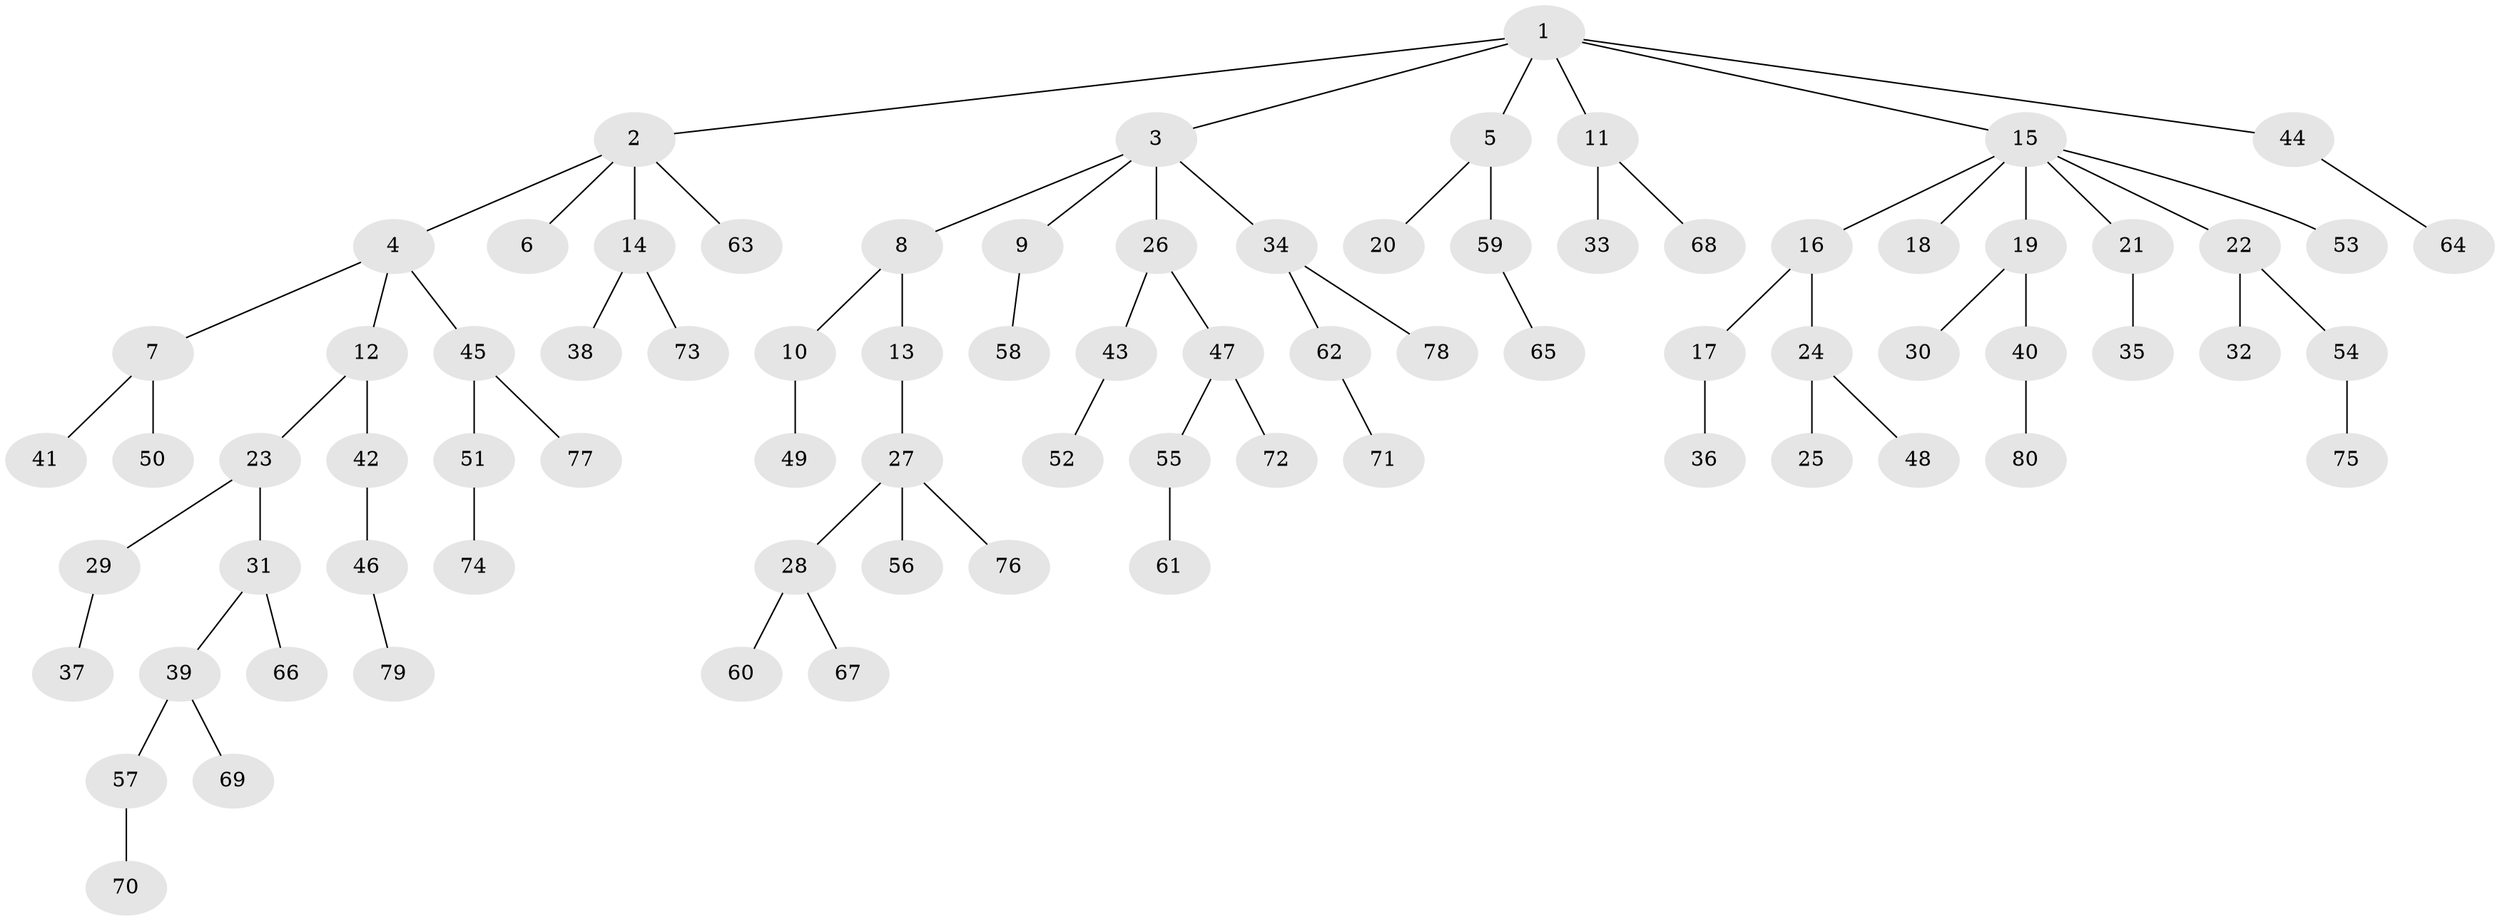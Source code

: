 // Generated by graph-tools (version 1.1) at 2025/02/03/09/25 03:02:27]
// undirected, 80 vertices, 79 edges
graph export_dot {
graph [start="1"]
  node [color=gray90,style=filled];
  1;
  2;
  3;
  4;
  5;
  6;
  7;
  8;
  9;
  10;
  11;
  12;
  13;
  14;
  15;
  16;
  17;
  18;
  19;
  20;
  21;
  22;
  23;
  24;
  25;
  26;
  27;
  28;
  29;
  30;
  31;
  32;
  33;
  34;
  35;
  36;
  37;
  38;
  39;
  40;
  41;
  42;
  43;
  44;
  45;
  46;
  47;
  48;
  49;
  50;
  51;
  52;
  53;
  54;
  55;
  56;
  57;
  58;
  59;
  60;
  61;
  62;
  63;
  64;
  65;
  66;
  67;
  68;
  69;
  70;
  71;
  72;
  73;
  74;
  75;
  76;
  77;
  78;
  79;
  80;
  1 -- 2;
  1 -- 3;
  1 -- 5;
  1 -- 11;
  1 -- 15;
  1 -- 44;
  2 -- 4;
  2 -- 6;
  2 -- 14;
  2 -- 63;
  3 -- 8;
  3 -- 9;
  3 -- 26;
  3 -- 34;
  4 -- 7;
  4 -- 12;
  4 -- 45;
  5 -- 20;
  5 -- 59;
  7 -- 41;
  7 -- 50;
  8 -- 10;
  8 -- 13;
  9 -- 58;
  10 -- 49;
  11 -- 33;
  11 -- 68;
  12 -- 23;
  12 -- 42;
  13 -- 27;
  14 -- 38;
  14 -- 73;
  15 -- 16;
  15 -- 18;
  15 -- 19;
  15 -- 21;
  15 -- 22;
  15 -- 53;
  16 -- 17;
  16 -- 24;
  17 -- 36;
  19 -- 30;
  19 -- 40;
  21 -- 35;
  22 -- 32;
  22 -- 54;
  23 -- 29;
  23 -- 31;
  24 -- 25;
  24 -- 48;
  26 -- 43;
  26 -- 47;
  27 -- 28;
  27 -- 56;
  27 -- 76;
  28 -- 60;
  28 -- 67;
  29 -- 37;
  31 -- 39;
  31 -- 66;
  34 -- 62;
  34 -- 78;
  39 -- 57;
  39 -- 69;
  40 -- 80;
  42 -- 46;
  43 -- 52;
  44 -- 64;
  45 -- 51;
  45 -- 77;
  46 -- 79;
  47 -- 55;
  47 -- 72;
  51 -- 74;
  54 -- 75;
  55 -- 61;
  57 -- 70;
  59 -- 65;
  62 -- 71;
}
